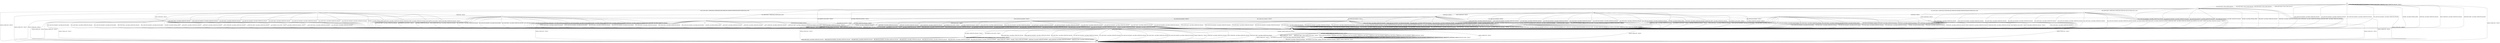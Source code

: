 digraph h8 {
s0 [label="s0"];
s1 [label="s1"];
s2 [label="s2"];
s3 [label="s3"];
s4 [label="s4"];
s5 [label="s5"];
s12 [label="s12"];
s15 [label="s15"];
s6 [label="s6"];
s7 [label="s7"];
s11 [label="s11"];
s13 [label="s13"];
s16 [label="s16"];
s17 [label="s17"];
s8 [label="s8"];
s9 [label="s9"];
s18 [label="s18"];
s19 [label="s19"];
s10 [label="s10"];
s20 [label="s20"];
s14 [label="s14"];
s0 -> s1 [label="ECDH_CLIENT_HELLO / HELLO_VERIFY_REQUEST"];
s0 -> s2 [label="ECDH_CLIENT_KEY_EXCHANGE / Alert(FATAL,UNEXPECTED_MESSAGE)"];
s0 -> s1 [label="DH_CLIENT_HELLO / HELLO_VERIFY_REQUEST"];
s0 -> s2 [label="DH_CLIENT_KEY_EXCHANGE / Alert(FATAL,UNEXPECTED_MESSAGE)"];
s0 -> s1 [label="PSK_CLIENT_HELLO / HELLO_VERIFY_REQUEST"];
s0 -> s2 [label="PSK_CLIENT_KEY_EXCHANGE / Alert(FATAL,UNEXPECTED_MESSAGE)"];
s0 -> s1 [label="RSA_CLIENT_HELLO / HELLO_VERIFY_REQUEST"];
s0 -> s2 [label="RSA_CLIENT_KEY_EXCHANGE / Alert(FATAL,UNEXPECTED_MESSAGE)"];
s0 -> s3 [label="CHANGE_CIPHER_SPEC / TIMEOUT"];
s0 -> s2 [label="FINISHED / Alert(FATAL,INTERNAL_ERROR)"];
s0 -> s0 [label="APPLICATION / Alert(FATAL,UNEXPECTED_MESSAGE)"];
s0 -> s2 [label="CERTIFICATE / Alert(FATAL,UNEXPECTED_MESSAGE)"];
s0 -> s2 [label="EMPTY_CERTIFICATE / Alert(FATAL,UNEXPECTED_MESSAGE)"];
s0 -> s2 [label="CERTIFICATE_VERIFY / Alert(FATAL,UNEXPECTED_MESSAGE)"];
s0 -> s0 [label="Alert(WARNING,CLOSE_NOTIFY) / TIMEOUT"];
s0 -> s0 [label="Alert(FATAL,UNEXPECTED_MESSAGE) / TIMEOUT"];
s1 -> s4 [label="ECDH_CLIENT_HELLO / SERVER_HELLO,CERTIFICATE,ECDHE_SERVER_KEY_EXCHANGE,CERTIFICATE_REQUEST,SERVER_HELLO_DONE"];
s1 -> s2 [label="ECDH_CLIENT_KEY_EXCHANGE / Alert(FATAL,UNEXPECTED_MESSAGE)"];
s1 -> s12 [label="DH_CLIENT_HELLO / SERVER_HELLO,CERTIFICATE,DHE_SERVER_KEY_EXCHANGE,CERTIFICATE_REQUEST,SERVER_HELLO_DONE"];
s1 -> s2 [label="DH_CLIENT_KEY_EXCHANGE / Alert(FATAL,UNEXPECTED_MESSAGE)"];
s1 -> s5 [label="PSK_CLIENT_HELLO / SERVER_HELLO,SERVER_HELLO_DONE"];
s1 -> s2 [label="PSK_CLIENT_KEY_EXCHANGE / Alert(FATAL,UNEXPECTED_MESSAGE)"];
s1 -> s15 [label="RSA_CLIENT_HELLO / SERVER_HELLO,CERTIFICATE,CERTIFICATE_REQUEST,SERVER_HELLO_DONE"];
s1 -> s2 [label="RSA_CLIENT_KEY_EXCHANGE / Alert(FATAL,UNEXPECTED_MESSAGE)"];
s1 -> s3 [label="CHANGE_CIPHER_SPEC / TIMEOUT"];
s1 -> s2 [label="FINISHED / Alert(FATAL,INTERNAL_ERROR)"];
s1 -> s2 [label="APPLICATION / Alert(FATAL,UNEXPECTED_MESSAGE)"];
s1 -> s2 [label="CERTIFICATE / Alert(FATAL,UNEXPECTED_MESSAGE)"];
s1 -> s2 [label="EMPTY_CERTIFICATE / Alert(FATAL,UNEXPECTED_MESSAGE)"];
s1 -> s2 [label="CERTIFICATE_VERIFY / Alert(FATAL,UNEXPECTED_MESSAGE)"];
s1 -> s2 [label="Alert(WARNING,CLOSE_NOTIFY) / TIMEOUT"];
s1 -> s2 [label="Alert(FATAL,UNEXPECTED_MESSAGE) / TIMEOUT"];
s2 -> s2 [label="ECDH_CLIENT_HELLO / TIMEOUT"];
s2 -> s2 [label="ECDH_CLIENT_KEY_EXCHANGE / TIMEOUT"];
s2 -> s2 [label="DH_CLIENT_HELLO / TIMEOUT"];
s2 -> s2 [label="DH_CLIENT_KEY_EXCHANGE / TIMEOUT"];
s2 -> s2 [label="PSK_CLIENT_HELLO / TIMEOUT"];
s2 -> s2 [label="PSK_CLIENT_KEY_EXCHANGE / TIMEOUT"];
s2 -> s2 [label="RSA_CLIENT_HELLO / TIMEOUT"];
s2 -> s2 [label="RSA_CLIENT_KEY_EXCHANGE / TIMEOUT"];
s2 -> s3 [label="CHANGE_CIPHER_SPEC / TIMEOUT"];
s2 -> s2 [label="FINISHED / TIMEOUT"];
s2 -> s2 [label="APPLICATION / Alert(FATAL,UNEXPECTED_MESSAGE)"];
s2 -> s2 [label="CERTIFICATE / TIMEOUT"];
s2 -> s2 [label="EMPTY_CERTIFICATE / TIMEOUT"];
s2 -> s2 [label="CERTIFICATE_VERIFY / TIMEOUT"];
s2 -> s2 [label="Alert(WARNING,CLOSE_NOTIFY) / TIMEOUT"];
s2 -> s2 [label="Alert(FATAL,UNEXPECTED_MESSAGE) / TIMEOUT"];
s3 -> s3 [label="ECDH_CLIENT_HELLO / TIMEOUT"];
s3 -> s3 [label="ECDH_CLIENT_KEY_EXCHANGE / TIMEOUT"];
s3 -> s3 [label="DH_CLIENT_HELLO / TIMEOUT"];
s3 -> s3 [label="DH_CLIENT_KEY_EXCHANGE / TIMEOUT"];
s3 -> s3 [label="PSK_CLIENT_HELLO / TIMEOUT"];
s3 -> s3 [label="PSK_CLIENT_KEY_EXCHANGE / TIMEOUT"];
s3 -> s3 [label="RSA_CLIENT_HELLO / TIMEOUT"];
s3 -> s3 [label="RSA_CLIENT_KEY_EXCHANGE / TIMEOUT"];
s3 -> s3 [label="CHANGE_CIPHER_SPEC / TIMEOUT"];
s3 -> s3 [label="FINISHED / TIMEOUT"];
s3 -> s3 [label="APPLICATION / TIMEOUT"];
s3 -> s3 [label="CERTIFICATE / TIMEOUT"];
s3 -> s3 [label="EMPTY_CERTIFICATE / TIMEOUT"];
s3 -> s3 [label="CERTIFICATE_VERIFY / TIMEOUT"];
s3 -> s3 [label="Alert(WARNING,CLOSE_NOTIFY) / TIMEOUT"];
s3 -> s3 [label="Alert(FATAL,UNEXPECTED_MESSAGE) / TIMEOUT"];
s4 -> s2 [label="ECDH_CLIENT_HELLO / Alert(FATAL,UNEXPECTED_MESSAGE)"];
s4 -> s2 [label="ECDH_CLIENT_KEY_EXCHANGE / Alert(FATAL,UNEXPECTED_MESSAGE)"];
s4 -> s2 [label="DH_CLIENT_HELLO / Alert(FATAL,UNEXPECTED_MESSAGE)"];
s4 -> s2 [label="DH_CLIENT_KEY_EXCHANGE / Alert(FATAL,UNEXPECTED_MESSAGE)"];
s4 -> s2 [label="PSK_CLIENT_HELLO / Alert(FATAL,UNEXPECTED_MESSAGE)"];
s4 -> s2 [label="PSK_CLIENT_KEY_EXCHANGE / Alert(FATAL,UNEXPECTED_MESSAGE)"];
s4 -> s2 [label="RSA_CLIENT_HELLO / Alert(FATAL,UNEXPECTED_MESSAGE)"];
s4 -> s2 [label="RSA_CLIENT_KEY_EXCHANGE / Alert(FATAL,UNEXPECTED_MESSAGE)"];
s4 -> s3 [label="CHANGE_CIPHER_SPEC / TIMEOUT"];
s4 -> s2 [label="FINISHED / Alert(FATAL,INTERNAL_ERROR)"];
s4 -> s2 [label="APPLICATION / Alert(FATAL,UNEXPECTED_MESSAGE)"];
s4 -> s6 [label="CERTIFICATE / TIMEOUT"];
s4 -> s11 [label="EMPTY_CERTIFICATE / TIMEOUT"];
s4 -> s2 [label="CERTIFICATE_VERIFY / Alert(FATAL,UNEXPECTED_MESSAGE)"];
s4 -> s2 [label="Alert(WARNING,CLOSE_NOTIFY) / TIMEOUT"];
s4 -> s2 [label="Alert(FATAL,UNEXPECTED_MESSAGE) / TIMEOUT"];
s5 -> s2 [label="ECDH_CLIENT_HELLO / Alert(FATAL,UNEXPECTED_MESSAGE)"];
s5 -> s2 [label="ECDH_CLIENT_KEY_EXCHANGE / Alert(FATAL,DECODE_ERROR)"];
s5 -> s2 [label="DH_CLIENT_HELLO / Alert(FATAL,UNEXPECTED_MESSAGE)"];
s5 -> s2 [label="DH_CLIENT_KEY_EXCHANGE / Alert(FATAL,DECODE_ERROR)"];
s5 -> s2 [label="PSK_CLIENT_HELLO / Alert(FATAL,UNEXPECTED_MESSAGE)"];
s5 -> s7 [label="PSK_CLIENT_KEY_EXCHANGE / TIMEOUT"];
s5 -> s2 [label="RSA_CLIENT_HELLO / Alert(FATAL,UNEXPECTED_MESSAGE)"];
s5 -> s2 [label="RSA_CLIENT_KEY_EXCHANGE / Alert(FATAL,DECODE_ERROR)"];
s5 -> s3 [label="CHANGE_CIPHER_SPEC / TIMEOUT"];
s5 -> s2 [label="FINISHED / Alert(FATAL,INTERNAL_ERROR)"];
s5 -> s2 [label="APPLICATION / Alert(FATAL,UNEXPECTED_MESSAGE)"];
s5 -> s2 [label="CERTIFICATE / Alert(FATAL,UNEXPECTED_MESSAGE)"];
s5 -> s2 [label="EMPTY_CERTIFICATE / Alert(FATAL,UNEXPECTED_MESSAGE)"];
s5 -> s2 [label="CERTIFICATE_VERIFY / Alert(FATAL,UNEXPECTED_MESSAGE)"];
s5 -> s2 [label="Alert(WARNING,CLOSE_NOTIFY) / TIMEOUT"];
s5 -> s2 [label="Alert(FATAL,UNEXPECTED_MESSAGE) / TIMEOUT"];
s12 -> s2 [label="ECDH_CLIENT_HELLO / Alert(FATAL,UNEXPECTED_MESSAGE)"];
s12 -> s2 [label="ECDH_CLIENT_KEY_EXCHANGE / Alert(FATAL,UNEXPECTED_MESSAGE)"];
s12 -> s2 [label="DH_CLIENT_HELLO / Alert(FATAL,UNEXPECTED_MESSAGE)"];
s12 -> s2 [label="DH_CLIENT_KEY_EXCHANGE / Alert(FATAL,UNEXPECTED_MESSAGE)"];
s12 -> s2 [label="PSK_CLIENT_HELLO / Alert(FATAL,UNEXPECTED_MESSAGE)"];
s12 -> s2 [label="PSK_CLIENT_KEY_EXCHANGE / Alert(FATAL,UNEXPECTED_MESSAGE)"];
s12 -> s2 [label="RSA_CLIENT_HELLO / Alert(FATAL,UNEXPECTED_MESSAGE)"];
s12 -> s2 [label="RSA_CLIENT_KEY_EXCHANGE / Alert(FATAL,UNEXPECTED_MESSAGE)"];
s12 -> s3 [label="CHANGE_CIPHER_SPEC / TIMEOUT"];
s12 -> s2 [label="FINISHED / Alert(FATAL,INTERNAL_ERROR)"];
s12 -> s2 [label="APPLICATION / Alert(FATAL,UNEXPECTED_MESSAGE)"];
s12 -> s13 [label="CERTIFICATE / TIMEOUT"];
s12 -> s13 [label="EMPTY_CERTIFICATE / TIMEOUT"];
s12 -> s2 [label="CERTIFICATE_VERIFY / Alert(FATAL,UNEXPECTED_MESSAGE)"];
s12 -> s2 [label="Alert(WARNING,CLOSE_NOTIFY) / TIMEOUT"];
s12 -> s2 [label="Alert(FATAL,UNEXPECTED_MESSAGE) / TIMEOUT"];
s15 -> s2 [label="ECDH_CLIENT_HELLO / Alert(FATAL,UNEXPECTED_MESSAGE)"];
s15 -> s2 [label="ECDH_CLIENT_KEY_EXCHANGE / Alert(FATAL,UNEXPECTED_MESSAGE)"];
s15 -> s2 [label="DH_CLIENT_HELLO / Alert(FATAL,UNEXPECTED_MESSAGE)"];
s15 -> s2 [label="DH_CLIENT_KEY_EXCHANGE / Alert(FATAL,UNEXPECTED_MESSAGE)"];
s15 -> s2 [label="PSK_CLIENT_HELLO / Alert(FATAL,UNEXPECTED_MESSAGE)"];
s15 -> s2 [label="PSK_CLIENT_KEY_EXCHANGE / Alert(FATAL,UNEXPECTED_MESSAGE)"];
s15 -> s2 [label="RSA_CLIENT_HELLO / Alert(FATAL,UNEXPECTED_MESSAGE)"];
s15 -> s2 [label="RSA_CLIENT_KEY_EXCHANGE / Alert(FATAL,UNEXPECTED_MESSAGE)"];
s15 -> s3 [label="CHANGE_CIPHER_SPEC / TIMEOUT"];
s15 -> s2 [label="FINISHED / Alert(FATAL,INTERNAL_ERROR)"];
s15 -> s2 [label="APPLICATION / Alert(FATAL,UNEXPECTED_MESSAGE)"];
s15 -> s16 [label="CERTIFICATE / TIMEOUT"];
s15 -> s17 [label="EMPTY_CERTIFICATE / TIMEOUT"];
s15 -> s2 [label="CERTIFICATE_VERIFY / Alert(FATAL,UNEXPECTED_MESSAGE)"];
s15 -> s2 [label="Alert(WARNING,CLOSE_NOTIFY) / TIMEOUT"];
s15 -> s2 [label="Alert(FATAL,UNEXPECTED_MESSAGE) / TIMEOUT"];
s6 -> s2 [label="ECDH_CLIENT_HELLO / Alert(FATAL,UNEXPECTED_MESSAGE)"];
s6 -> s8 [label="ECDH_CLIENT_KEY_EXCHANGE / TIMEOUT"];
s6 -> s2 [label="DH_CLIENT_HELLO / Alert(FATAL,UNEXPECTED_MESSAGE)"];
s6 -> s2 [label="DH_CLIENT_KEY_EXCHANGE / Alert(FATAL,DECODE_ERROR)"];
s6 -> s2 [label="PSK_CLIENT_HELLO / Alert(FATAL,UNEXPECTED_MESSAGE)"];
s6 -> s2 [label="PSK_CLIENT_KEY_EXCHANGE / Alert(FATAL,DECODE_ERROR)"];
s6 -> s2 [label="RSA_CLIENT_HELLO / Alert(FATAL,UNEXPECTED_MESSAGE)"];
s6 -> s2 [label="RSA_CLIENT_KEY_EXCHANGE / Alert(FATAL,DECODE_ERROR)"];
s6 -> s3 [label="CHANGE_CIPHER_SPEC / TIMEOUT"];
s6 -> s2 [label="FINISHED / Alert(FATAL,INTERNAL_ERROR)"];
s6 -> s2 [label="APPLICATION / Alert(FATAL,UNEXPECTED_MESSAGE)"];
s6 -> s2 [label="CERTIFICATE / Alert(FATAL,UNEXPECTED_MESSAGE)"];
s6 -> s2 [label="EMPTY_CERTIFICATE / Alert(FATAL,UNEXPECTED_MESSAGE)"];
s6 -> s2 [label="CERTIFICATE_VERIFY / Alert(FATAL,UNEXPECTED_MESSAGE)"];
s6 -> s2 [label="Alert(WARNING,CLOSE_NOTIFY) / TIMEOUT"];
s6 -> s2 [label="Alert(FATAL,UNEXPECTED_MESSAGE) / TIMEOUT"];
s7 -> s2 [label="ECDH_CLIENT_HELLO / Alert(FATAL,UNEXPECTED_MESSAGE)"];
s7 -> s2 [label="ECDH_CLIENT_KEY_EXCHANGE / Alert(FATAL,UNEXPECTED_MESSAGE)"];
s7 -> s2 [label="DH_CLIENT_HELLO / Alert(FATAL,UNEXPECTED_MESSAGE)"];
s7 -> s2 [label="DH_CLIENT_KEY_EXCHANGE / Alert(FATAL,UNEXPECTED_MESSAGE)"];
s7 -> s2 [label="PSK_CLIENT_HELLO / Alert(FATAL,UNEXPECTED_MESSAGE)"];
s7 -> s2 [label="PSK_CLIENT_KEY_EXCHANGE / Alert(FATAL,UNEXPECTED_MESSAGE)"];
s7 -> s2 [label="RSA_CLIENT_HELLO / Alert(FATAL,UNEXPECTED_MESSAGE)"];
s7 -> s2 [label="RSA_CLIENT_KEY_EXCHANGE / Alert(FATAL,UNEXPECTED_MESSAGE)"];
s7 -> s9 [label="CHANGE_CIPHER_SPEC / TIMEOUT"];
s7 -> s2 [label="FINISHED / Alert(FATAL,UNEXPECTED_MESSAGE)"];
s7 -> s2 [label="APPLICATION / Alert(FATAL,UNEXPECTED_MESSAGE)"];
s7 -> s2 [label="CERTIFICATE / Alert(FATAL,UNEXPECTED_MESSAGE)"];
s7 -> s2 [label="EMPTY_CERTIFICATE / Alert(FATAL,UNEXPECTED_MESSAGE)"];
s7 -> s2 [label="CERTIFICATE_VERIFY / Alert(FATAL,UNEXPECTED_MESSAGE)"];
s7 -> s2 [label="Alert(WARNING,CLOSE_NOTIFY) / TIMEOUT"];
s7 -> s2 [label="Alert(FATAL,UNEXPECTED_MESSAGE) / TIMEOUT"];
s11 -> s2 [label="ECDH_CLIENT_HELLO / Alert(FATAL,UNEXPECTED_MESSAGE)"];
s11 -> s7 [label="ECDH_CLIENT_KEY_EXCHANGE / TIMEOUT"];
s11 -> s2 [label="DH_CLIENT_HELLO / Alert(FATAL,UNEXPECTED_MESSAGE)"];
s11 -> s2 [label="DH_CLIENT_KEY_EXCHANGE / Alert(FATAL,DECODE_ERROR)"];
s11 -> s2 [label="PSK_CLIENT_HELLO / Alert(FATAL,UNEXPECTED_MESSAGE)"];
s11 -> s2 [label="PSK_CLIENT_KEY_EXCHANGE / Alert(FATAL,DECODE_ERROR)"];
s11 -> s2 [label="RSA_CLIENT_HELLO / Alert(FATAL,UNEXPECTED_MESSAGE)"];
s11 -> s2 [label="RSA_CLIENT_KEY_EXCHANGE / Alert(FATAL,DECODE_ERROR)"];
s11 -> s3 [label="CHANGE_CIPHER_SPEC / TIMEOUT"];
s11 -> s2 [label="FINISHED / Alert(FATAL,INTERNAL_ERROR)"];
s11 -> s2 [label="APPLICATION / Alert(FATAL,UNEXPECTED_MESSAGE)"];
s11 -> s2 [label="CERTIFICATE / Alert(FATAL,UNEXPECTED_MESSAGE)"];
s11 -> s2 [label="EMPTY_CERTIFICATE / Alert(FATAL,UNEXPECTED_MESSAGE)"];
s11 -> s2 [label="CERTIFICATE_VERIFY / Alert(FATAL,UNEXPECTED_MESSAGE)"];
s11 -> s2 [label="Alert(WARNING,CLOSE_NOTIFY) / TIMEOUT"];
s11 -> s2 [label="Alert(FATAL,UNEXPECTED_MESSAGE) / TIMEOUT"];
s13 -> s2 [label="ECDH_CLIENT_HELLO / Alert(FATAL,UNEXPECTED_MESSAGE)"];
s13 -> s2 [label="ECDH_CLIENT_KEY_EXCHANGE / Alert(FATAL,DECODE_ERROR)"];
s13 -> s2 [label="DH_CLIENT_HELLO / Alert(FATAL,UNEXPECTED_MESSAGE)"];
s13 -> s8 [label="DH_CLIENT_KEY_EXCHANGE / TIMEOUT"];
s13 -> s2 [label="PSK_CLIENT_HELLO / Alert(FATAL,UNEXPECTED_MESSAGE)"];
s13 -> s19 [label="PSK_CLIENT_KEY_EXCHANGE / TIMEOUT"];
s13 -> s2 [label="RSA_CLIENT_HELLO / Alert(FATAL,UNEXPECTED_MESSAGE)"];
s13 -> s19 [label="RSA_CLIENT_KEY_EXCHANGE / TIMEOUT"];
s13 -> s3 [label="CHANGE_CIPHER_SPEC / TIMEOUT"];
s13 -> s2 [label="FINISHED / Alert(FATAL,INTERNAL_ERROR)"];
s13 -> s2 [label="APPLICATION / Alert(FATAL,UNEXPECTED_MESSAGE)"];
s13 -> s2 [label="CERTIFICATE / Alert(FATAL,UNEXPECTED_MESSAGE)"];
s13 -> s2 [label="EMPTY_CERTIFICATE / Alert(FATAL,UNEXPECTED_MESSAGE)"];
s13 -> s2 [label="CERTIFICATE_VERIFY / Alert(FATAL,UNEXPECTED_MESSAGE)"];
s13 -> s2 [label="Alert(WARNING,CLOSE_NOTIFY) / TIMEOUT"];
s13 -> s2 [label="Alert(FATAL,UNEXPECTED_MESSAGE) / TIMEOUT"];
s16 -> s2 [label="ECDH_CLIENT_HELLO / Alert(FATAL,UNEXPECTED_MESSAGE)"];
s16 -> s2 [label="ECDH_CLIENT_KEY_EXCHANGE / Alert(FATAL,DECODE_ERROR)"];
s16 -> s2 [label="DH_CLIENT_HELLO / Alert(FATAL,UNEXPECTED_MESSAGE)"];
s16 -> s2 [label="DH_CLIENT_KEY_EXCHANGE / Alert(FATAL,DECRYPT_ERROR)"];
s16 -> s2 [label="PSK_CLIENT_HELLO / Alert(FATAL,UNEXPECTED_MESSAGE)"];
s16 -> s19 [label="PSK_CLIENT_KEY_EXCHANGE / TIMEOUT"];
s16 -> s2 [label="RSA_CLIENT_HELLO / Alert(FATAL,UNEXPECTED_MESSAGE)"];
s16 -> s8 [label="RSA_CLIENT_KEY_EXCHANGE / TIMEOUT"];
s16 -> s3 [label="CHANGE_CIPHER_SPEC / TIMEOUT"];
s16 -> s2 [label="FINISHED / Alert(FATAL,INTERNAL_ERROR)"];
s16 -> s2 [label="APPLICATION / Alert(FATAL,UNEXPECTED_MESSAGE)"];
s16 -> s2 [label="CERTIFICATE / Alert(FATAL,UNEXPECTED_MESSAGE)"];
s16 -> s2 [label="EMPTY_CERTIFICATE / Alert(FATAL,UNEXPECTED_MESSAGE)"];
s16 -> s2 [label="CERTIFICATE_VERIFY / Alert(FATAL,UNEXPECTED_MESSAGE)"];
s16 -> s2 [label="Alert(WARNING,CLOSE_NOTIFY) / TIMEOUT"];
s16 -> s2 [label="Alert(FATAL,UNEXPECTED_MESSAGE) / TIMEOUT"];
s17 -> s2 [label="ECDH_CLIENT_HELLO / Alert(FATAL,UNEXPECTED_MESSAGE)"];
s17 -> s2 [label="ECDH_CLIENT_KEY_EXCHANGE / Alert(FATAL,DECODE_ERROR)"];
s17 -> s2 [label="DH_CLIENT_HELLO / Alert(FATAL,UNEXPECTED_MESSAGE)"];
s17 -> s2 [label="DH_CLIENT_KEY_EXCHANGE / Alert(FATAL,DECRYPT_ERROR)"];
s17 -> s2 [label="PSK_CLIENT_HELLO / Alert(FATAL,UNEXPECTED_MESSAGE)"];
s17 -> s18 [label="PSK_CLIENT_KEY_EXCHANGE / TIMEOUT"];
s17 -> s2 [label="RSA_CLIENT_HELLO / Alert(FATAL,UNEXPECTED_MESSAGE)"];
s17 -> s7 [label="RSA_CLIENT_KEY_EXCHANGE / TIMEOUT"];
s17 -> s3 [label="CHANGE_CIPHER_SPEC / TIMEOUT"];
s17 -> s2 [label="FINISHED / Alert(FATAL,INTERNAL_ERROR)"];
s17 -> s2 [label="APPLICATION / Alert(FATAL,UNEXPECTED_MESSAGE)"];
s17 -> s2 [label="CERTIFICATE / Alert(FATAL,UNEXPECTED_MESSAGE)"];
s17 -> s2 [label="EMPTY_CERTIFICATE / Alert(FATAL,UNEXPECTED_MESSAGE)"];
s17 -> s2 [label="CERTIFICATE_VERIFY / Alert(FATAL,UNEXPECTED_MESSAGE)"];
s17 -> s2 [label="Alert(WARNING,CLOSE_NOTIFY) / TIMEOUT"];
s17 -> s2 [label="Alert(FATAL,UNEXPECTED_MESSAGE) / TIMEOUT"];
s8 -> s2 [label="ECDH_CLIENT_HELLO / Alert(FATAL,UNEXPECTED_MESSAGE)"];
s8 -> s2 [label="ECDH_CLIENT_KEY_EXCHANGE / Alert(FATAL,UNEXPECTED_MESSAGE)"];
s8 -> s2 [label="DH_CLIENT_HELLO / Alert(FATAL,UNEXPECTED_MESSAGE)"];
s8 -> s2 [label="DH_CLIENT_KEY_EXCHANGE / Alert(FATAL,UNEXPECTED_MESSAGE)"];
s8 -> s2 [label="PSK_CLIENT_HELLO / Alert(FATAL,UNEXPECTED_MESSAGE)"];
s8 -> s2 [label="PSK_CLIENT_KEY_EXCHANGE / Alert(FATAL,UNEXPECTED_MESSAGE)"];
s8 -> s2 [label="RSA_CLIENT_HELLO / Alert(FATAL,UNEXPECTED_MESSAGE)"];
s8 -> s2 [label="RSA_CLIENT_KEY_EXCHANGE / Alert(FATAL,UNEXPECTED_MESSAGE)"];
s8 -> s3 [label="CHANGE_CIPHER_SPEC / TIMEOUT"];
s8 -> s2 [label="FINISHED / Alert(FATAL,UNEXPECTED_MESSAGE)"];
s8 -> s2 [label="APPLICATION / Alert(FATAL,UNEXPECTED_MESSAGE)"];
s8 -> s2 [label="CERTIFICATE / Alert(FATAL,UNEXPECTED_MESSAGE)"];
s8 -> s2 [label="EMPTY_CERTIFICATE / Alert(FATAL,UNEXPECTED_MESSAGE)"];
s8 -> s7 [label="CERTIFICATE_VERIFY / TIMEOUT"];
s8 -> s2 [label="Alert(WARNING,CLOSE_NOTIFY) / TIMEOUT"];
s8 -> s2 [label="Alert(FATAL,UNEXPECTED_MESSAGE) / TIMEOUT"];
s9 -> s3 [label="ECDH_CLIENT_HELLO / Alert(FATAL,UNEXPECTED_MESSAGE)"];
s9 -> s3 [label="ECDH_CLIENT_KEY_EXCHANGE / Alert(FATAL,UNEXPECTED_MESSAGE)"];
s9 -> s3 [label="DH_CLIENT_HELLO / Alert(FATAL,UNEXPECTED_MESSAGE)"];
s9 -> s3 [label="DH_CLIENT_KEY_EXCHANGE / Alert(FATAL,UNEXPECTED_MESSAGE)"];
s9 -> s3 [label="PSK_CLIENT_HELLO / Alert(FATAL,UNEXPECTED_MESSAGE)"];
s9 -> s3 [label="PSK_CLIENT_KEY_EXCHANGE / Alert(FATAL,UNEXPECTED_MESSAGE)"];
s9 -> s3 [label="RSA_CLIENT_HELLO / Alert(FATAL,UNEXPECTED_MESSAGE)"];
s9 -> s3 [label="RSA_CLIENT_KEY_EXCHANGE / Alert(FATAL,UNEXPECTED_MESSAGE)"];
s9 -> s3 [label="CHANGE_CIPHER_SPEC / TIMEOUT"];
s9 -> s10 [label="FINISHED / CHANGE_CIPHER_SPEC,FINISHED"];
s9 -> s9 [label="APPLICATION / TIMEOUT"];
s9 -> s3 [label="CERTIFICATE / Alert(FATAL,UNEXPECTED_MESSAGE)"];
s9 -> s3 [label="EMPTY_CERTIFICATE / Alert(FATAL,UNEXPECTED_MESSAGE)"];
s9 -> s3 [label="CERTIFICATE_VERIFY / Alert(FATAL,UNEXPECTED_MESSAGE)"];
s9 -> s20 [label="Alert(WARNING,CLOSE_NOTIFY) / TIMEOUT"];
s9 -> s20 [label="Alert(FATAL,UNEXPECTED_MESSAGE) / TIMEOUT"];
s18 -> s2 [label="ECDH_CLIENT_HELLO / Alert(FATAL,UNEXPECTED_MESSAGE)"];
s18 -> s2 [label="ECDH_CLIENT_KEY_EXCHANGE / Alert(FATAL,UNEXPECTED_MESSAGE)"];
s18 -> s2 [label="DH_CLIENT_HELLO / Alert(FATAL,UNEXPECTED_MESSAGE)"];
s18 -> s2 [label="DH_CLIENT_KEY_EXCHANGE / Alert(FATAL,UNEXPECTED_MESSAGE)"];
s18 -> s2 [label="PSK_CLIENT_HELLO / Alert(FATAL,UNEXPECTED_MESSAGE)"];
s18 -> s2 [label="PSK_CLIENT_KEY_EXCHANGE / Alert(FATAL,UNEXPECTED_MESSAGE)"];
s18 -> s2 [label="RSA_CLIENT_HELLO / Alert(FATAL,UNEXPECTED_MESSAGE)"];
s18 -> s2 [label="RSA_CLIENT_KEY_EXCHANGE / Alert(FATAL,UNEXPECTED_MESSAGE)"];
s18 -> s3 [label="CHANGE_CIPHER_SPEC / TIMEOUT"];
s18 -> s2 [label="FINISHED / Alert(FATAL,UNEXPECTED_MESSAGE)"];
s18 -> s2 [label="APPLICATION / Alert(FATAL,UNEXPECTED_MESSAGE)"];
s18 -> s2 [label="CERTIFICATE / Alert(FATAL,UNEXPECTED_MESSAGE)"];
s18 -> s2 [label="EMPTY_CERTIFICATE / Alert(FATAL,UNEXPECTED_MESSAGE)"];
s18 -> s2 [label="CERTIFICATE_VERIFY / Alert(FATAL,UNEXPECTED_MESSAGE)"];
s18 -> s2 [label="Alert(WARNING,CLOSE_NOTIFY) / TIMEOUT"];
s18 -> s2 [label="Alert(FATAL,UNEXPECTED_MESSAGE) / TIMEOUT"];
s19 -> s2 [label="ECDH_CLIENT_HELLO / Alert(FATAL,UNEXPECTED_MESSAGE)"];
s19 -> s2 [label="ECDH_CLIENT_KEY_EXCHANGE / Alert(FATAL,UNEXPECTED_MESSAGE)"];
s19 -> s2 [label="DH_CLIENT_HELLO / Alert(FATAL,UNEXPECTED_MESSAGE)"];
s19 -> s2 [label="DH_CLIENT_KEY_EXCHANGE / Alert(FATAL,UNEXPECTED_MESSAGE)"];
s19 -> s2 [label="PSK_CLIENT_HELLO / Alert(FATAL,UNEXPECTED_MESSAGE)"];
s19 -> s2 [label="PSK_CLIENT_KEY_EXCHANGE / Alert(FATAL,UNEXPECTED_MESSAGE)"];
s19 -> s2 [label="RSA_CLIENT_HELLO / Alert(FATAL,UNEXPECTED_MESSAGE)"];
s19 -> s2 [label="RSA_CLIENT_KEY_EXCHANGE / Alert(FATAL,UNEXPECTED_MESSAGE)"];
s19 -> s3 [label="CHANGE_CIPHER_SPEC / TIMEOUT"];
s19 -> s2 [label="FINISHED / Alert(FATAL,UNEXPECTED_MESSAGE)"];
s19 -> s2 [label="APPLICATION / Alert(FATAL,UNEXPECTED_MESSAGE)"];
s19 -> s2 [label="CERTIFICATE / Alert(FATAL,UNEXPECTED_MESSAGE)"];
s19 -> s2 [label="EMPTY_CERTIFICATE / Alert(FATAL,UNEXPECTED_MESSAGE)"];
s19 -> s18 [label="CERTIFICATE_VERIFY / TIMEOUT"];
s19 -> s2 [label="Alert(WARNING,CLOSE_NOTIFY) / TIMEOUT"];
s19 -> s2 [label="Alert(FATAL,UNEXPECTED_MESSAGE) / TIMEOUT"];
s10 -> s14 [label="ECDH_CLIENT_HELLO / TIMEOUT"];
s10 -> s14 [label="ECDH_CLIENT_KEY_EXCHANGE / TIMEOUT"];
s10 -> s14 [label="DH_CLIENT_HELLO / TIMEOUT"];
s10 -> s14 [label="DH_CLIENT_KEY_EXCHANGE / TIMEOUT"];
s10 -> s14 [label="PSK_CLIENT_HELLO / TIMEOUT"];
s10 -> s14 [label="PSK_CLIENT_KEY_EXCHANGE / TIMEOUT"];
s10 -> s14 [label="RSA_CLIENT_HELLO / TIMEOUT"];
s10 -> s14 [label="RSA_CLIENT_KEY_EXCHANGE / TIMEOUT"];
s10 -> s3 [label="CHANGE_CIPHER_SPEC / TIMEOUT"];
s10 -> s10 [label="FINISHED / CHANGE_CIPHER_SPEC,FINISHED"];
s10 -> s10 [label="APPLICATION / TIMEOUT"];
s10 -> s14 [label="CERTIFICATE / TIMEOUT"];
s10 -> s14 [label="EMPTY_CERTIFICATE / TIMEOUT"];
s10 -> s14 [label="CERTIFICATE_VERIFY / TIMEOUT"];
s10 -> s3 [label="Alert(WARNING,CLOSE_NOTIFY) / TIMEOUT"];
s10 -> s3 [label="Alert(FATAL,UNEXPECTED_MESSAGE) / TIMEOUT"];
s20 -> s3 [label="ECDH_CLIENT_HELLO / Alert(FATAL,UNEXPECTED_MESSAGE)"];
s20 -> s3 [label="ECDH_CLIENT_KEY_EXCHANGE / Alert(FATAL,UNEXPECTED_MESSAGE)"];
s20 -> s3 [label="DH_CLIENT_HELLO / Alert(FATAL,UNEXPECTED_MESSAGE)"];
s20 -> s3 [label="DH_CLIENT_KEY_EXCHANGE / Alert(FATAL,UNEXPECTED_MESSAGE)"];
s20 -> s3 [label="PSK_CLIENT_HELLO / Alert(FATAL,UNEXPECTED_MESSAGE)"];
s20 -> s3 [label="PSK_CLIENT_KEY_EXCHANGE / Alert(FATAL,UNEXPECTED_MESSAGE)"];
s20 -> s3 [label="RSA_CLIENT_HELLO / Alert(FATAL,UNEXPECTED_MESSAGE)"];
s20 -> s3 [label="RSA_CLIENT_KEY_EXCHANGE / Alert(FATAL,UNEXPECTED_MESSAGE)"];
s20 -> s3 [label="CHANGE_CIPHER_SPEC / TIMEOUT"];
s20 -> s3 [label="FINISHED / CHANGE_CIPHER_SPEC,FINISHED"];
s20 -> s20 [label="APPLICATION / TIMEOUT"];
s20 -> s3 [label="CERTIFICATE / Alert(FATAL,UNEXPECTED_MESSAGE)"];
s20 -> s3 [label="EMPTY_CERTIFICATE / Alert(FATAL,UNEXPECTED_MESSAGE)"];
s20 -> s3 [label="CERTIFICATE_VERIFY / Alert(FATAL,UNEXPECTED_MESSAGE)"];
s20 -> s20 [label="Alert(WARNING,CLOSE_NOTIFY) / TIMEOUT"];
s20 -> s20 [label="Alert(FATAL,UNEXPECTED_MESSAGE) / TIMEOUT"];
s14 -> s14 [label="ECDH_CLIENT_HELLO / TIMEOUT"];
s14 -> s14 [label="ECDH_CLIENT_KEY_EXCHANGE / TIMEOUT"];
s14 -> s14 [label="DH_CLIENT_HELLO / TIMEOUT"];
s14 -> s14 [label="DH_CLIENT_KEY_EXCHANGE / TIMEOUT"];
s14 -> s14 [label="PSK_CLIENT_HELLO / TIMEOUT"];
s14 -> s14 [label="PSK_CLIENT_KEY_EXCHANGE / TIMEOUT"];
s14 -> s14 [label="RSA_CLIENT_HELLO / TIMEOUT"];
s14 -> s14 [label="RSA_CLIENT_KEY_EXCHANGE / TIMEOUT"];
s14 -> s3 [label="CHANGE_CIPHER_SPEC / TIMEOUT"];
s14 -> s14 [label="FINISHED / TIMEOUT"];
s14 -> s3 [label="APPLICATION / Alert(FATAL,UNEXPECTED_MESSAGE)"];
s14 -> s14 [label="CERTIFICATE / TIMEOUT"];
s14 -> s14 [label="EMPTY_CERTIFICATE / TIMEOUT"];
s14 -> s14 [label="CERTIFICATE_VERIFY / TIMEOUT"];
s14 -> s3 [label="Alert(WARNING,CLOSE_NOTIFY) / TIMEOUT"];
s14 -> s3 [label="Alert(FATAL,UNEXPECTED_MESSAGE) / TIMEOUT"];
__start0 [shape=none, label=""];
__start0 -> s0 [label=""];
}
